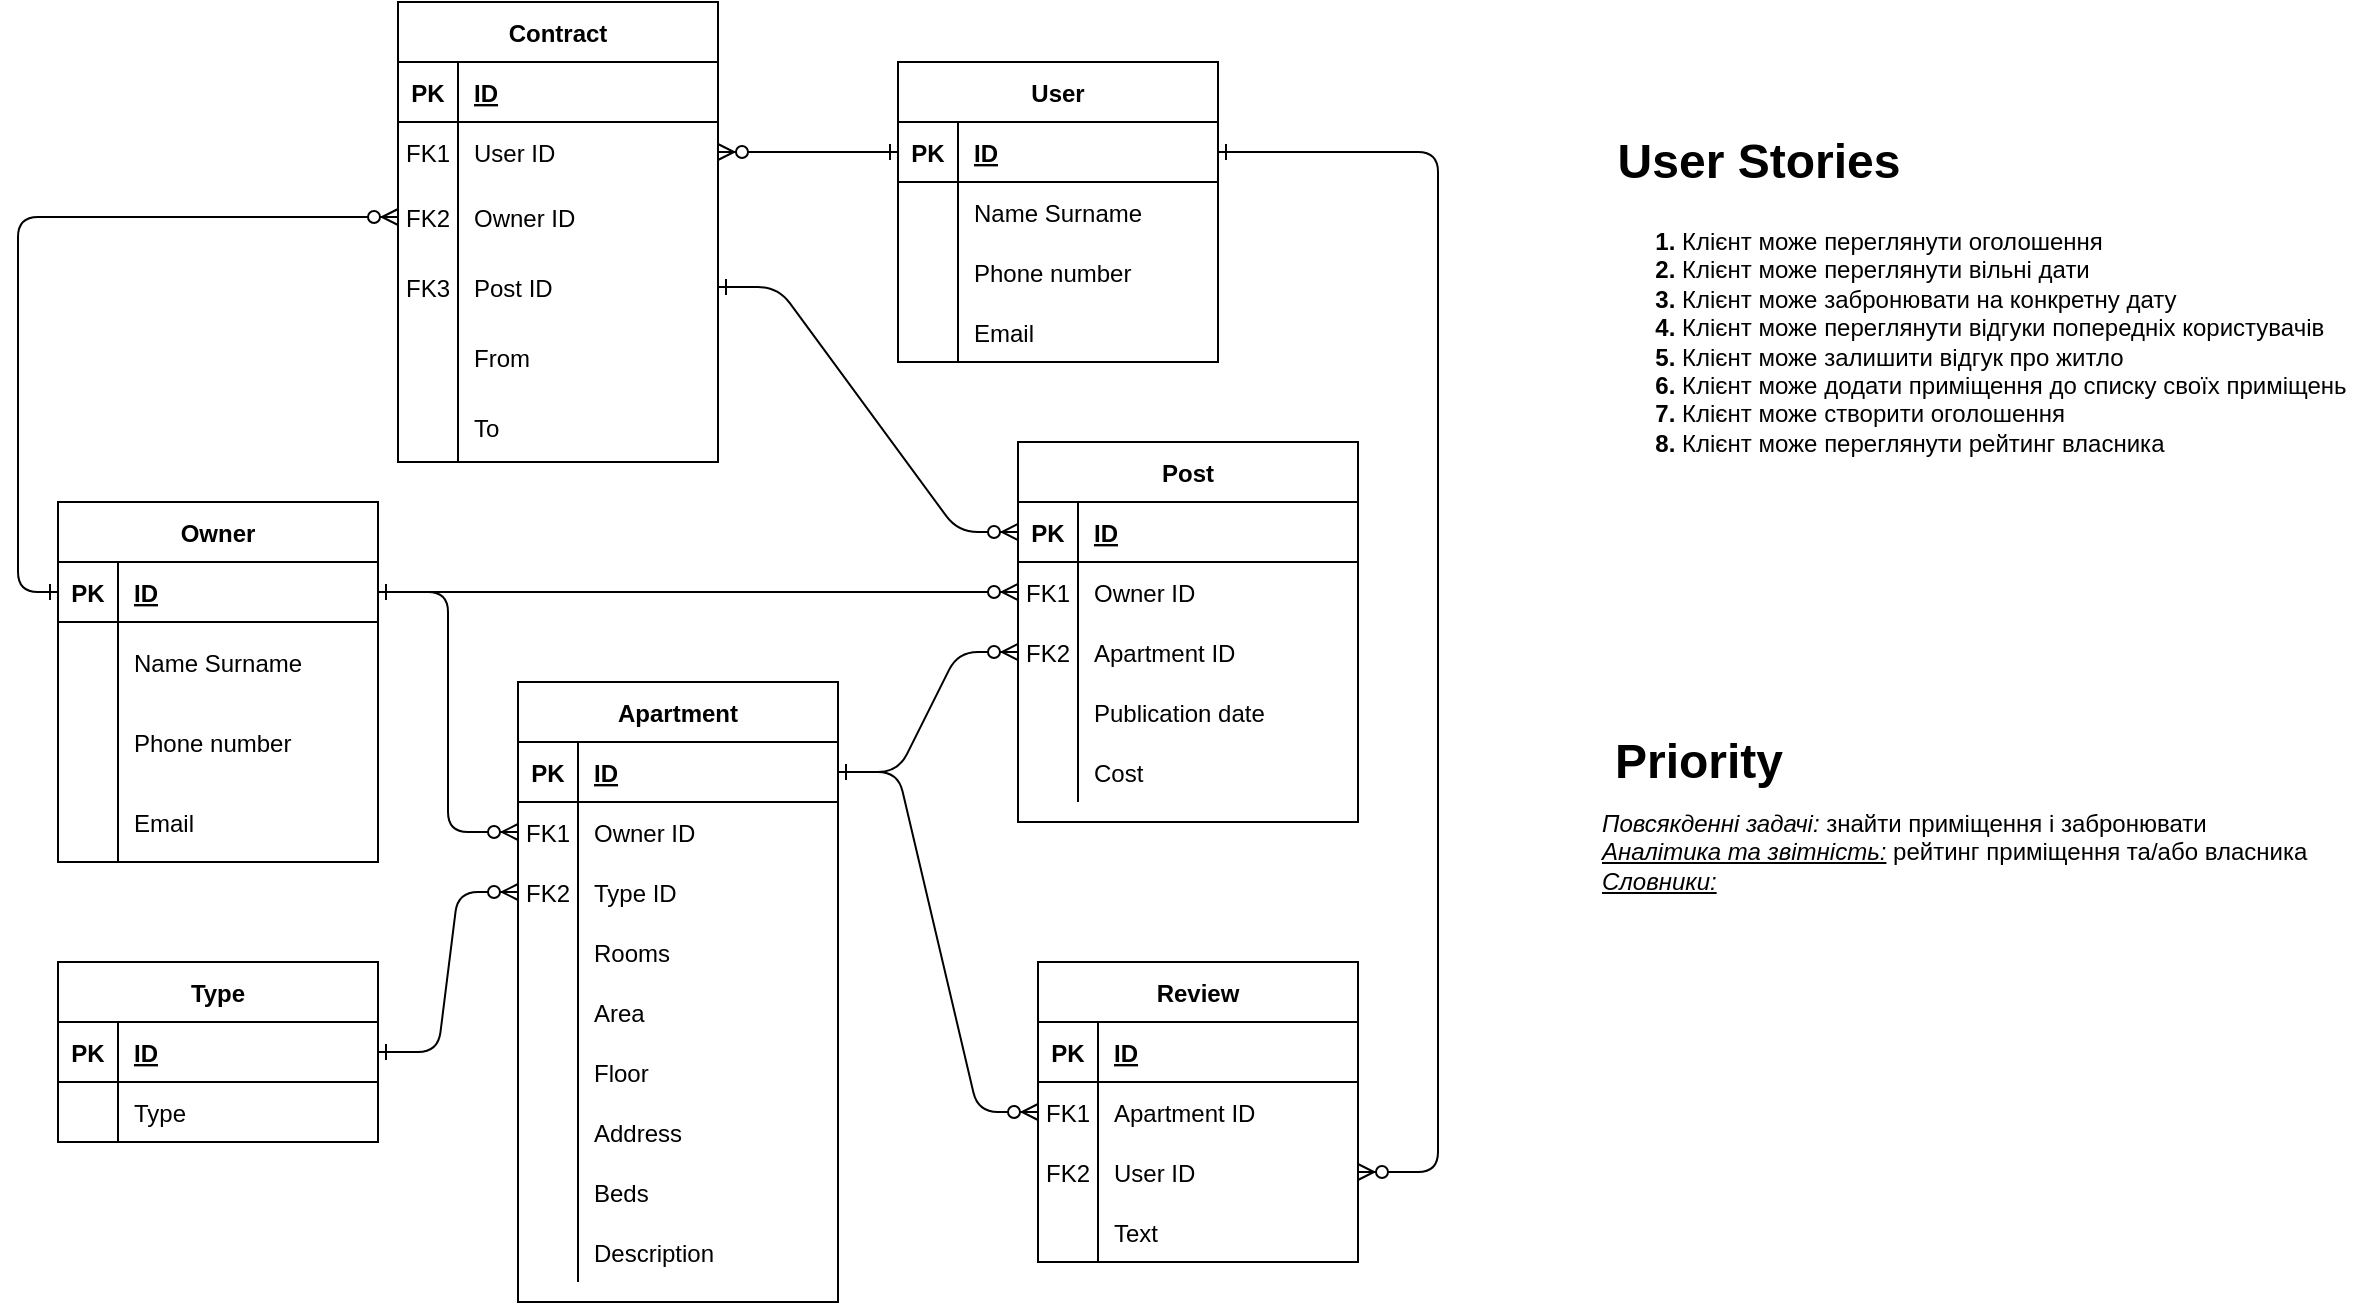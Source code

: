 <mxfile version="14.6.12" type="github">
  <diagram id="R2lEEEUBdFMjLlhIrx00" name="Page-1">
    <mxGraphModel dx="1422" dy="1933" grid="1" gridSize="10" guides="1" tooltips="1" connect="1" arrows="1" fold="1" page="1" pageScale="1" pageWidth="850" pageHeight="1100" math="0" shadow="0" extFonts="Permanent Marker^https://fonts.googleapis.com/css?family=Permanent+Marker">
      <root>
        <mxCell id="0" />
        <mxCell id="1" parent="0" />
        <mxCell id="C-vyLk0tnHw3VtMMgP7b-1" value="" style="edgeStyle=entityRelationEdgeStyle;endArrow=ERzeroToMany;startArrow=ERone;endFill=1;startFill=0;" parent="1" source="C-vyLk0tnHw3VtMMgP7b-24" target="C-vyLk0tnHw3VtMMgP7b-6" edge="1">
          <mxGeometry width="100" height="100" relative="1" as="geometry">
            <mxPoint x="430" y="990" as="sourcePoint" />
            <mxPoint x="530" y="890" as="targetPoint" />
          </mxGeometry>
        </mxCell>
        <mxCell id="C-vyLk0tnHw3VtMMgP7b-12" value="" style="edgeStyle=entityRelationEdgeStyle;endArrow=ERzeroToMany;startArrow=ERone;endFill=1;startFill=0;exitX=1;exitY=0.5;exitDx=0;exitDy=0;entryX=0;entryY=0.5;entryDx=0;entryDy=0;" parent="1" source="C-vyLk0tnHw3VtMMgP7b-14" target="C-vyLk0tnHw3VtMMgP7b-9" edge="1">
          <mxGeometry width="100" height="100" relative="1" as="geometry">
            <mxPoint x="700" y="450" as="sourcePoint" />
            <mxPoint x="730" y="650" as="targetPoint" />
          </mxGeometry>
        </mxCell>
        <mxCell id="C-vyLk0tnHw3VtMMgP7b-2" value="Post" style="shape=table;startSize=30;container=1;collapsible=1;childLayout=tableLayout;fixedRows=1;rowLines=0;fontStyle=1;align=center;resizeLast=1;" parent="1" vertex="1">
          <mxGeometry x="560" y="140" width="170" height="190" as="geometry" />
        </mxCell>
        <mxCell id="C-vyLk0tnHw3VtMMgP7b-3" value="" style="shape=partialRectangle;collapsible=0;dropTarget=0;pointerEvents=0;fillColor=none;points=[[0,0.5],[1,0.5]];portConstraint=eastwest;top=0;left=0;right=0;bottom=1;" parent="C-vyLk0tnHw3VtMMgP7b-2" vertex="1">
          <mxGeometry y="30" width="170" height="30" as="geometry" />
        </mxCell>
        <mxCell id="C-vyLk0tnHw3VtMMgP7b-4" value="PK" style="shape=partialRectangle;overflow=hidden;connectable=0;fillColor=none;top=0;left=0;bottom=0;right=0;fontStyle=1;" parent="C-vyLk0tnHw3VtMMgP7b-3" vertex="1">
          <mxGeometry width="30" height="30" as="geometry" />
        </mxCell>
        <mxCell id="C-vyLk0tnHw3VtMMgP7b-5" value="ID" style="shape=partialRectangle;overflow=hidden;connectable=0;fillColor=none;top=0;left=0;bottom=0;right=0;align=left;spacingLeft=6;fontStyle=5;" parent="C-vyLk0tnHw3VtMMgP7b-3" vertex="1">
          <mxGeometry x="30" width="140" height="30" as="geometry" />
        </mxCell>
        <mxCell id="C-vyLk0tnHw3VtMMgP7b-6" value="" style="shape=partialRectangle;collapsible=0;dropTarget=0;pointerEvents=0;fillColor=none;points=[[0,0.5],[1,0.5]];portConstraint=eastwest;top=0;left=0;right=0;bottom=0;" parent="C-vyLk0tnHw3VtMMgP7b-2" vertex="1">
          <mxGeometry y="60" width="170" height="30" as="geometry" />
        </mxCell>
        <mxCell id="C-vyLk0tnHw3VtMMgP7b-7" value="FK1" style="shape=partialRectangle;overflow=hidden;connectable=0;fillColor=none;top=0;left=0;bottom=0;right=0;" parent="C-vyLk0tnHw3VtMMgP7b-6" vertex="1">
          <mxGeometry width="30" height="30" as="geometry" />
        </mxCell>
        <mxCell id="C-vyLk0tnHw3VtMMgP7b-8" value="Owner ID" style="shape=partialRectangle;overflow=hidden;connectable=0;fillColor=none;top=0;left=0;bottom=0;right=0;align=left;spacingLeft=6;" parent="C-vyLk0tnHw3VtMMgP7b-6" vertex="1">
          <mxGeometry x="30" width="140" height="30" as="geometry" />
        </mxCell>
        <mxCell id="C-vyLk0tnHw3VtMMgP7b-9" value="" style="shape=partialRectangle;collapsible=0;dropTarget=0;pointerEvents=0;fillColor=none;points=[[0,0.5],[1,0.5]];portConstraint=eastwest;top=0;left=0;right=0;bottom=0;" parent="C-vyLk0tnHw3VtMMgP7b-2" vertex="1">
          <mxGeometry y="90" width="170" height="30" as="geometry" />
        </mxCell>
        <mxCell id="C-vyLk0tnHw3VtMMgP7b-10" value="FK2" style="shape=partialRectangle;overflow=hidden;connectable=0;fillColor=none;top=0;left=0;bottom=0;right=0;" parent="C-vyLk0tnHw3VtMMgP7b-9" vertex="1">
          <mxGeometry width="30" height="30" as="geometry" />
        </mxCell>
        <mxCell id="C-vyLk0tnHw3VtMMgP7b-11" value="Apartment ID" style="shape=partialRectangle;overflow=hidden;connectable=0;fillColor=none;top=0;left=0;bottom=0;right=0;align=left;spacingLeft=6;" parent="C-vyLk0tnHw3VtMMgP7b-9" vertex="1">
          <mxGeometry x="30" width="140" height="30" as="geometry" />
        </mxCell>
        <mxCell id="XpnV4tskkDyqHlUHWZ18-37" value="" style="shape=partialRectangle;collapsible=0;dropTarget=0;pointerEvents=0;fillColor=none;points=[[0,0.5],[1,0.5]];portConstraint=eastwest;top=0;left=0;right=0;bottom=0;" vertex="1" parent="C-vyLk0tnHw3VtMMgP7b-2">
          <mxGeometry y="120" width="170" height="30" as="geometry" />
        </mxCell>
        <mxCell id="XpnV4tskkDyqHlUHWZ18-38" value="" style="shape=partialRectangle;overflow=hidden;connectable=0;fillColor=none;top=0;left=0;bottom=0;right=0;" vertex="1" parent="XpnV4tskkDyqHlUHWZ18-37">
          <mxGeometry width="30" height="30" as="geometry" />
        </mxCell>
        <mxCell id="XpnV4tskkDyqHlUHWZ18-39" value="Publication date" style="shape=partialRectangle;overflow=hidden;connectable=0;fillColor=none;top=0;left=0;bottom=0;right=0;align=left;spacingLeft=6;" vertex="1" parent="XpnV4tskkDyqHlUHWZ18-37">
          <mxGeometry x="30" width="140" height="30" as="geometry" />
        </mxCell>
        <mxCell id="XpnV4tskkDyqHlUHWZ18-212" value="" style="shape=partialRectangle;collapsible=0;dropTarget=0;pointerEvents=0;fillColor=none;points=[[0,0.5],[1,0.5]];portConstraint=eastwest;top=0;left=0;right=0;bottom=0;" vertex="1" parent="C-vyLk0tnHw3VtMMgP7b-2">
          <mxGeometry y="150" width="170" height="30" as="geometry" />
        </mxCell>
        <mxCell id="XpnV4tskkDyqHlUHWZ18-213" value="" style="shape=partialRectangle;overflow=hidden;connectable=0;fillColor=none;top=0;left=0;bottom=0;right=0;" vertex="1" parent="XpnV4tskkDyqHlUHWZ18-212">
          <mxGeometry width="30" height="30" as="geometry" />
        </mxCell>
        <mxCell id="XpnV4tskkDyqHlUHWZ18-214" value="Cost" style="shape=partialRectangle;overflow=hidden;connectable=0;fillColor=none;top=0;left=0;bottom=0;right=0;align=left;spacingLeft=6;" vertex="1" parent="XpnV4tskkDyqHlUHWZ18-212">
          <mxGeometry x="30" width="140" height="30" as="geometry" />
        </mxCell>
        <mxCell id="C-vyLk0tnHw3VtMMgP7b-13" value="Apartment" style="shape=table;startSize=30;container=1;collapsible=1;childLayout=tableLayout;fixedRows=1;rowLines=0;fontStyle=1;align=center;resizeLast=1;" parent="1" vertex="1">
          <mxGeometry x="310" y="260" width="160" height="310" as="geometry" />
        </mxCell>
        <mxCell id="C-vyLk0tnHw3VtMMgP7b-14" value="" style="shape=partialRectangle;collapsible=0;dropTarget=0;pointerEvents=0;fillColor=none;points=[[0,0.5],[1,0.5]];portConstraint=eastwest;top=0;left=0;right=0;bottom=1;" parent="C-vyLk0tnHw3VtMMgP7b-13" vertex="1">
          <mxGeometry y="30" width="160" height="30" as="geometry" />
        </mxCell>
        <mxCell id="C-vyLk0tnHw3VtMMgP7b-15" value="PK" style="shape=partialRectangle;overflow=hidden;connectable=0;fillColor=none;top=0;left=0;bottom=0;right=0;fontStyle=1;" parent="C-vyLk0tnHw3VtMMgP7b-14" vertex="1">
          <mxGeometry width="30" height="30" as="geometry" />
        </mxCell>
        <mxCell id="C-vyLk0tnHw3VtMMgP7b-16" value="ID" style="shape=partialRectangle;overflow=hidden;connectable=0;fillColor=none;top=0;left=0;bottom=0;right=0;align=left;spacingLeft=6;fontStyle=5;" parent="C-vyLk0tnHw3VtMMgP7b-14" vertex="1">
          <mxGeometry x="30" width="130" height="30" as="geometry" />
        </mxCell>
        <mxCell id="XpnV4tskkDyqHlUHWZ18-157" value="" style="shape=partialRectangle;collapsible=0;dropTarget=0;pointerEvents=0;fillColor=none;points=[[0,0.5],[1,0.5]];portConstraint=eastwest;top=0;left=0;right=0;bottom=0;" vertex="1" parent="C-vyLk0tnHw3VtMMgP7b-13">
          <mxGeometry y="60" width="160" height="30" as="geometry" />
        </mxCell>
        <mxCell id="XpnV4tskkDyqHlUHWZ18-158" value="FK1" style="shape=partialRectangle;overflow=hidden;connectable=0;fillColor=none;top=0;left=0;bottom=0;right=0;" vertex="1" parent="XpnV4tskkDyqHlUHWZ18-157">
          <mxGeometry width="30" height="30" as="geometry" />
        </mxCell>
        <mxCell id="XpnV4tskkDyqHlUHWZ18-159" value="Owner ID" style="shape=partialRectangle;overflow=hidden;connectable=0;fillColor=none;top=0;left=0;bottom=0;right=0;align=left;spacingLeft=6;" vertex="1" parent="XpnV4tskkDyqHlUHWZ18-157">
          <mxGeometry x="30" width="130" height="30" as="geometry" />
        </mxCell>
        <mxCell id="C-vyLk0tnHw3VtMMgP7b-17" value="" style="shape=partialRectangle;collapsible=0;dropTarget=0;pointerEvents=0;fillColor=none;points=[[0,0.5],[1,0.5]];portConstraint=eastwest;top=0;left=0;right=0;bottom=0;" parent="C-vyLk0tnHw3VtMMgP7b-13" vertex="1">
          <mxGeometry y="90" width="160" height="30" as="geometry" />
        </mxCell>
        <mxCell id="C-vyLk0tnHw3VtMMgP7b-18" value="FK2" style="shape=partialRectangle;overflow=hidden;connectable=0;fillColor=none;top=0;left=0;bottom=0;right=0;" parent="C-vyLk0tnHw3VtMMgP7b-17" vertex="1">
          <mxGeometry width="30" height="30" as="geometry" />
        </mxCell>
        <mxCell id="C-vyLk0tnHw3VtMMgP7b-19" value="Type ID" style="shape=partialRectangle;overflow=hidden;connectable=0;fillColor=none;top=0;left=0;bottom=0;right=0;align=left;spacingLeft=6;" parent="C-vyLk0tnHw3VtMMgP7b-17" vertex="1">
          <mxGeometry x="30" width="130" height="30" as="geometry" />
        </mxCell>
        <mxCell id="XpnV4tskkDyqHlUHWZ18-56" value="" style="shape=partialRectangle;collapsible=0;dropTarget=0;pointerEvents=0;fillColor=none;points=[[0,0.5],[1,0.5]];portConstraint=eastwest;top=0;left=0;right=0;bottom=0;" vertex="1" parent="C-vyLk0tnHw3VtMMgP7b-13">
          <mxGeometry y="120" width="160" height="30" as="geometry" />
        </mxCell>
        <mxCell id="XpnV4tskkDyqHlUHWZ18-57" value="" style="shape=partialRectangle;overflow=hidden;connectable=0;fillColor=none;top=0;left=0;bottom=0;right=0;" vertex="1" parent="XpnV4tskkDyqHlUHWZ18-56">
          <mxGeometry width="30" height="30" as="geometry" />
        </mxCell>
        <mxCell id="XpnV4tskkDyqHlUHWZ18-58" value="Rooms" style="shape=partialRectangle;overflow=hidden;connectable=0;fillColor=none;top=0;left=0;bottom=0;right=0;align=left;spacingLeft=6;" vertex="1" parent="XpnV4tskkDyqHlUHWZ18-56">
          <mxGeometry x="30" width="130" height="30" as="geometry" />
        </mxCell>
        <mxCell id="XpnV4tskkDyqHlUHWZ18-59" value="" style="shape=partialRectangle;collapsible=0;dropTarget=0;pointerEvents=0;fillColor=none;points=[[0,0.5],[1,0.5]];portConstraint=eastwest;top=0;left=0;right=0;bottom=0;" vertex="1" parent="C-vyLk0tnHw3VtMMgP7b-13">
          <mxGeometry y="150" width="160" height="30" as="geometry" />
        </mxCell>
        <mxCell id="XpnV4tskkDyqHlUHWZ18-60" value="" style="shape=partialRectangle;overflow=hidden;connectable=0;fillColor=none;top=0;left=0;bottom=0;right=0;" vertex="1" parent="XpnV4tskkDyqHlUHWZ18-59">
          <mxGeometry width="30" height="30" as="geometry" />
        </mxCell>
        <mxCell id="XpnV4tskkDyqHlUHWZ18-61" value="Area" style="shape=partialRectangle;overflow=hidden;connectable=0;fillColor=none;top=0;left=0;bottom=0;right=0;align=left;spacingLeft=6;" vertex="1" parent="XpnV4tskkDyqHlUHWZ18-59">
          <mxGeometry x="30" width="130" height="30" as="geometry" />
        </mxCell>
        <mxCell id="XpnV4tskkDyqHlUHWZ18-93" value="" style="shape=partialRectangle;collapsible=0;dropTarget=0;pointerEvents=0;fillColor=none;points=[[0,0.5],[1,0.5]];portConstraint=eastwest;top=0;left=0;right=0;bottom=0;" vertex="1" parent="C-vyLk0tnHw3VtMMgP7b-13">
          <mxGeometry y="180" width="160" height="30" as="geometry" />
        </mxCell>
        <mxCell id="XpnV4tskkDyqHlUHWZ18-94" value="" style="shape=partialRectangle;overflow=hidden;connectable=0;fillColor=none;top=0;left=0;bottom=0;right=0;" vertex="1" parent="XpnV4tskkDyqHlUHWZ18-93">
          <mxGeometry width="30" height="30" as="geometry" />
        </mxCell>
        <mxCell id="XpnV4tskkDyqHlUHWZ18-95" value="Floor" style="shape=partialRectangle;overflow=hidden;connectable=0;fillColor=none;top=0;left=0;bottom=0;right=0;align=left;spacingLeft=6;" vertex="1" parent="XpnV4tskkDyqHlUHWZ18-93">
          <mxGeometry x="30" width="130" height="30" as="geometry" />
        </mxCell>
        <mxCell id="XpnV4tskkDyqHlUHWZ18-96" value="" style="shape=partialRectangle;collapsible=0;dropTarget=0;pointerEvents=0;fillColor=none;points=[[0,0.5],[1,0.5]];portConstraint=eastwest;top=0;left=0;right=0;bottom=0;" vertex="1" parent="C-vyLk0tnHw3VtMMgP7b-13">
          <mxGeometry y="210" width="160" height="30" as="geometry" />
        </mxCell>
        <mxCell id="XpnV4tskkDyqHlUHWZ18-97" value="" style="shape=partialRectangle;overflow=hidden;connectable=0;fillColor=none;top=0;left=0;bottom=0;right=0;" vertex="1" parent="XpnV4tskkDyqHlUHWZ18-96">
          <mxGeometry width="30" height="30" as="geometry" />
        </mxCell>
        <mxCell id="XpnV4tskkDyqHlUHWZ18-98" value="Address" style="shape=partialRectangle;overflow=hidden;connectable=0;fillColor=none;top=0;left=0;bottom=0;right=0;align=left;spacingLeft=6;" vertex="1" parent="XpnV4tskkDyqHlUHWZ18-96">
          <mxGeometry x="30" width="130" height="30" as="geometry" />
        </mxCell>
        <mxCell id="XpnV4tskkDyqHlUHWZ18-102" value="" style="shape=partialRectangle;collapsible=0;dropTarget=0;pointerEvents=0;fillColor=none;points=[[0,0.5],[1,0.5]];portConstraint=eastwest;top=0;left=0;right=0;bottom=0;" vertex="1" parent="C-vyLk0tnHw3VtMMgP7b-13">
          <mxGeometry y="240" width="160" height="30" as="geometry" />
        </mxCell>
        <mxCell id="XpnV4tskkDyqHlUHWZ18-103" value="" style="shape=partialRectangle;overflow=hidden;connectable=0;fillColor=none;top=0;left=0;bottom=0;right=0;" vertex="1" parent="XpnV4tskkDyqHlUHWZ18-102">
          <mxGeometry width="30" height="30" as="geometry" />
        </mxCell>
        <mxCell id="XpnV4tskkDyqHlUHWZ18-104" value="Beds" style="shape=partialRectangle;overflow=hidden;connectable=0;fillColor=none;top=0;left=0;bottom=0;right=0;align=left;spacingLeft=6;" vertex="1" parent="XpnV4tskkDyqHlUHWZ18-102">
          <mxGeometry x="30" width="130" height="30" as="geometry" />
        </mxCell>
        <mxCell id="XpnV4tskkDyqHlUHWZ18-163" value="" style="shape=partialRectangle;collapsible=0;dropTarget=0;pointerEvents=0;fillColor=none;points=[[0,0.5],[1,0.5]];portConstraint=eastwest;top=0;left=0;right=0;bottom=0;" vertex="1" parent="C-vyLk0tnHw3VtMMgP7b-13">
          <mxGeometry y="270" width="160" height="30" as="geometry" />
        </mxCell>
        <mxCell id="XpnV4tskkDyqHlUHWZ18-164" value="" style="shape=partialRectangle;overflow=hidden;connectable=0;fillColor=none;top=0;left=0;bottom=0;right=0;" vertex="1" parent="XpnV4tskkDyqHlUHWZ18-163">
          <mxGeometry width="30" height="30" as="geometry" />
        </mxCell>
        <mxCell id="XpnV4tskkDyqHlUHWZ18-165" value="Description" style="shape=partialRectangle;overflow=hidden;connectable=0;fillColor=none;top=0;left=0;bottom=0;right=0;align=left;spacingLeft=6;" vertex="1" parent="XpnV4tskkDyqHlUHWZ18-163">
          <mxGeometry x="30" width="130" height="30" as="geometry" />
        </mxCell>
        <mxCell id="C-vyLk0tnHw3VtMMgP7b-23" value="Owner" style="shape=table;startSize=30;container=1;collapsible=1;childLayout=tableLayout;fixedRows=1;rowLines=0;fontStyle=1;align=center;resizeLast=1;" parent="1" vertex="1">
          <mxGeometry x="80" y="170" width="160" height="180" as="geometry" />
        </mxCell>
        <mxCell id="C-vyLk0tnHw3VtMMgP7b-24" value="" style="shape=partialRectangle;collapsible=0;dropTarget=0;pointerEvents=0;fillColor=none;points=[[0,0.5],[1,0.5]];portConstraint=eastwest;top=0;left=0;right=0;bottom=1;" parent="C-vyLk0tnHw3VtMMgP7b-23" vertex="1">
          <mxGeometry y="30" width="160" height="30" as="geometry" />
        </mxCell>
        <mxCell id="C-vyLk0tnHw3VtMMgP7b-25" value="PK" style="shape=partialRectangle;overflow=hidden;connectable=0;fillColor=none;top=0;left=0;bottom=0;right=0;fontStyle=1;" parent="C-vyLk0tnHw3VtMMgP7b-24" vertex="1">
          <mxGeometry width="30" height="30" as="geometry" />
        </mxCell>
        <mxCell id="C-vyLk0tnHw3VtMMgP7b-26" value="ID" style="shape=partialRectangle;overflow=hidden;connectable=0;fillColor=none;top=0;left=0;bottom=0;right=0;align=left;spacingLeft=6;fontStyle=5;" parent="C-vyLk0tnHw3VtMMgP7b-24" vertex="1">
          <mxGeometry x="30" width="130" height="30" as="geometry" />
        </mxCell>
        <mxCell id="C-vyLk0tnHw3VtMMgP7b-27" value="" style="shape=partialRectangle;collapsible=0;dropTarget=0;pointerEvents=0;fillColor=none;points=[[0,0.5],[1,0.5]];portConstraint=eastwest;top=0;left=0;right=0;bottom=0;" parent="C-vyLk0tnHw3VtMMgP7b-23" vertex="1">
          <mxGeometry y="60" width="160" height="40" as="geometry" />
        </mxCell>
        <mxCell id="C-vyLk0tnHw3VtMMgP7b-28" value="" style="shape=partialRectangle;overflow=hidden;connectable=0;fillColor=none;top=0;left=0;bottom=0;right=0;" parent="C-vyLk0tnHw3VtMMgP7b-27" vertex="1">
          <mxGeometry width="30" height="40" as="geometry" />
        </mxCell>
        <mxCell id="C-vyLk0tnHw3VtMMgP7b-29" value="Name Surname" style="shape=partialRectangle;overflow=hidden;connectable=0;fillColor=none;top=0;left=0;bottom=0;right=0;align=left;spacingLeft=6;" parent="C-vyLk0tnHw3VtMMgP7b-27" vertex="1">
          <mxGeometry x="30" width="130" height="40" as="geometry" />
        </mxCell>
        <mxCell id="XpnV4tskkDyqHlUHWZ18-14" value="" style="shape=partialRectangle;collapsible=0;dropTarget=0;pointerEvents=0;fillColor=none;points=[[0,0.5],[1,0.5]];portConstraint=eastwest;top=0;left=0;right=0;bottom=0;" vertex="1" parent="C-vyLk0tnHw3VtMMgP7b-23">
          <mxGeometry y="100" width="160" height="40" as="geometry" />
        </mxCell>
        <mxCell id="XpnV4tskkDyqHlUHWZ18-15" value="" style="shape=partialRectangle;overflow=hidden;connectable=0;fillColor=none;top=0;left=0;bottom=0;right=0;" vertex="1" parent="XpnV4tskkDyqHlUHWZ18-14">
          <mxGeometry width="30" height="40" as="geometry" />
        </mxCell>
        <mxCell id="XpnV4tskkDyqHlUHWZ18-16" value="Phone number" style="shape=partialRectangle;overflow=hidden;connectable=0;fillColor=none;top=0;left=0;bottom=0;right=0;align=left;spacingLeft=6;" vertex="1" parent="XpnV4tskkDyqHlUHWZ18-14">
          <mxGeometry x="30" width="130" height="40" as="geometry" />
        </mxCell>
        <mxCell id="XpnV4tskkDyqHlUHWZ18-30" value="" style="shape=partialRectangle;collapsible=0;dropTarget=0;pointerEvents=0;fillColor=none;points=[[0,0.5],[1,0.5]];portConstraint=eastwest;top=0;left=0;right=0;bottom=0;" vertex="1" parent="C-vyLk0tnHw3VtMMgP7b-23">
          <mxGeometry y="140" width="160" height="40" as="geometry" />
        </mxCell>
        <mxCell id="XpnV4tskkDyqHlUHWZ18-31" value="" style="shape=partialRectangle;overflow=hidden;connectable=0;fillColor=none;top=0;left=0;bottom=0;right=0;" vertex="1" parent="XpnV4tskkDyqHlUHWZ18-30">
          <mxGeometry width="30" height="40" as="geometry" />
        </mxCell>
        <mxCell id="XpnV4tskkDyqHlUHWZ18-32" value="Email" style="shape=partialRectangle;overflow=hidden;connectable=0;fillColor=none;top=0;left=0;bottom=0;right=0;align=left;spacingLeft=6;" vertex="1" parent="XpnV4tskkDyqHlUHWZ18-30">
          <mxGeometry x="30" width="130" height="40" as="geometry" />
        </mxCell>
        <mxCell id="XpnV4tskkDyqHlUHWZ18-49" value="Type" style="shape=table;startSize=30;container=1;collapsible=1;childLayout=tableLayout;fixedRows=1;rowLines=0;fontStyle=1;align=center;resizeLast=1;" vertex="1" parent="1">
          <mxGeometry x="80" y="400" width="160" height="90" as="geometry" />
        </mxCell>
        <mxCell id="XpnV4tskkDyqHlUHWZ18-50" value="" style="shape=partialRectangle;collapsible=0;dropTarget=0;pointerEvents=0;fillColor=none;points=[[0,0.5],[1,0.5]];portConstraint=eastwest;top=0;left=0;right=0;bottom=1;" vertex="1" parent="XpnV4tskkDyqHlUHWZ18-49">
          <mxGeometry y="30" width="160" height="30" as="geometry" />
        </mxCell>
        <mxCell id="XpnV4tskkDyqHlUHWZ18-51" value="PK" style="shape=partialRectangle;overflow=hidden;connectable=0;fillColor=none;top=0;left=0;bottom=0;right=0;fontStyle=1;" vertex="1" parent="XpnV4tskkDyqHlUHWZ18-50">
          <mxGeometry width="30" height="30" as="geometry" />
        </mxCell>
        <mxCell id="XpnV4tskkDyqHlUHWZ18-52" value="ID" style="shape=partialRectangle;overflow=hidden;connectable=0;fillColor=none;top=0;left=0;bottom=0;right=0;align=left;spacingLeft=6;fontStyle=5;" vertex="1" parent="XpnV4tskkDyqHlUHWZ18-50">
          <mxGeometry x="30" width="130" height="30" as="geometry" />
        </mxCell>
        <mxCell id="XpnV4tskkDyqHlUHWZ18-53" value="" style="shape=partialRectangle;collapsible=0;dropTarget=0;pointerEvents=0;fillColor=none;points=[[0,0.5],[1,0.5]];portConstraint=eastwest;top=0;left=0;right=0;bottom=0;" vertex="1" parent="XpnV4tskkDyqHlUHWZ18-49">
          <mxGeometry y="60" width="160" height="30" as="geometry" />
        </mxCell>
        <mxCell id="XpnV4tskkDyqHlUHWZ18-54" value="" style="shape=partialRectangle;overflow=hidden;connectable=0;fillColor=none;top=0;left=0;bottom=0;right=0;" vertex="1" parent="XpnV4tskkDyqHlUHWZ18-53">
          <mxGeometry width="30" height="30" as="geometry" />
        </mxCell>
        <mxCell id="XpnV4tskkDyqHlUHWZ18-55" value="Type" style="shape=partialRectangle;overflow=hidden;connectable=0;fillColor=none;top=0;left=0;bottom=0;right=0;align=left;spacingLeft=6;" vertex="1" parent="XpnV4tskkDyqHlUHWZ18-53">
          <mxGeometry x="30" width="130" height="30" as="geometry" />
        </mxCell>
        <mxCell id="XpnV4tskkDyqHlUHWZ18-101" value="" style="edgeStyle=entityRelationEdgeStyle;endArrow=ERzeroToMany;startArrow=ERone;endFill=1;startFill=0;exitX=1;exitY=0.5;exitDx=0;exitDy=0;entryX=0;entryY=0.5;entryDx=0;entryDy=0;" edge="1" parent="1" source="XpnV4tskkDyqHlUHWZ18-50" target="C-vyLk0tnHw3VtMMgP7b-17">
          <mxGeometry width="100" height="100" relative="1" as="geometry">
            <mxPoint x="160" y="710" as="sourcePoint" />
            <mxPoint x="210" y="620" as="targetPoint" />
          </mxGeometry>
        </mxCell>
        <mxCell id="XpnV4tskkDyqHlUHWZ18-106" value="User" style="shape=table;startSize=30;container=1;collapsible=1;childLayout=tableLayout;fixedRows=1;rowLines=0;fontStyle=1;align=center;resizeLast=1;" vertex="1" parent="1">
          <mxGeometry x="500" y="-50" width="160" height="150" as="geometry" />
        </mxCell>
        <mxCell id="XpnV4tskkDyqHlUHWZ18-107" value="" style="shape=partialRectangle;collapsible=0;dropTarget=0;pointerEvents=0;fillColor=none;points=[[0,0.5],[1,0.5]];portConstraint=eastwest;top=0;left=0;right=0;bottom=1;" vertex="1" parent="XpnV4tskkDyqHlUHWZ18-106">
          <mxGeometry y="30" width="160" height="30" as="geometry" />
        </mxCell>
        <mxCell id="XpnV4tskkDyqHlUHWZ18-108" value="PK" style="shape=partialRectangle;overflow=hidden;connectable=0;fillColor=none;top=0;left=0;bottom=0;right=0;fontStyle=1;" vertex="1" parent="XpnV4tskkDyqHlUHWZ18-107">
          <mxGeometry width="30" height="30" as="geometry" />
        </mxCell>
        <mxCell id="XpnV4tskkDyqHlUHWZ18-109" value="ID" style="shape=partialRectangle;overflow=hidden;connectable=0;fillColor=none;top=0;left=0;bottom=0;right=0;align=left;spacingLeft=6;fontStyle=5;" vertex="1" parent="XpnV4tskkDyqHlUHWZ18-107">
          <mxGeometry x="30" width="130" height="30" as="geometry" />
        </mxCell>
        <mxCell id="XpnV4tskkDyqHlUHWZ18-110" value="" style="shape=partialRectangle;collapsible=0;dropTarget=0;pointerEvents=0;fillColor=none;points=[[0,0.5],[1,0.5]];portConstraint=eastwest;top=0;left=0;right=0;bottom=0;" vertex="1" parent="XpnV4tskkDyqHlUHWZ18-106">
          <mxGeometry y="60" width="160" height="30" as="geometry" />
        </mxCell>
        <mxCell id="XpnV4tskkDyqHlUHWZ18-111" value="" style="shape=partialRectangle;overflow=hidden;connectable=0;fillColor=none;top=0;left=0;bottom=0;right=0;" vertex="1" parent="XpnV4tskkDyqHlUHWZ18-110">
          <mxGeometry width="30" height="30" as="geometry" />
        </mxCell>
        <mxCell id="XpnV4tskkDyqHlUHWZ18-112" value="Name Surname" style="shape=partialRectangle;overflow=hidden;connectable=0;fillColor=none;top=0;left=0;bottom=0;right=0;align=left;spacingLeft=6;" vertex="1" parent="XpnV4tskkDyqHlUHWZ18-110">
          <mxGeometry x="30" width="130" height="30" as="geometry" />
        </mxCell>
        <mxCell id="XpnV4tskkDyqHlUHWZ18-120" value="" style="shape=partialRectangle;collapsible=0;dropTarget=0;pointerEvents=0;fillColor=none;points=[[0,0.5],[1,0.5]];portConstraint=eastwest;top=0;left=0;right=0;bottom=0;" vertex="1" parent="XpnV4tskkDyqHlUHWZ18-106">
          <mxGeometry y="90" width="160" height="30" as="geometry" />
        </mxCell>
        <mxCell id="XpnV4tskkDyqHlUHWZ18-121" value="" style="shape=partialRectangle;overflow=hidden;connectable=0;fillColor=none;top=0;left=0;bottom=0;right=0;" vertex="1" parent="XpnV4tskkDyqHlUHWZ18-120">
          <mxGeometry width="30" height="30" as="geometry" />
        </mxCell>
        <mxCell id="XpnV4tskkDyqHlUHWZ18-122" value="Phone number" style="shape=partialRectangle;overflow=hidden;connectable=0;fillColor=none;top=0;left=0;bottom=0;right=0;align=left;spacingLeft=6;" vertex="1" parent="XpnV4tskkDyqHlUHWZ18-120">
          <mxGeometry x="30" width="130" height="30" as="geometry" />
        </mxCell>
        <mxCell id="XpnV4tskkDyqHlUHWZ18-133" value="" style="shape=partialRectangle;collapsible=0;dropTarget=0;pointerEvents=0;fillColor=none;points=[[0,0.5],[1,0.5]];portConstraint=eastwest;top=0;left=0;right=0;bottom=0;" vertex="1" parent="XpnV4tskkDyqHlUHWZ18-106">
          <mxGeometry y="120" width="160" height="30" as="geometry" />
        </mxCell>
        <mxCell id="XpnV4tskkDyqHlUHWZ18-134" value="" style="shape=partialRectangle;overflow=hidden;connectable=0;fillColor=none;top=0;left=0;bottom=0;right=0;" vertex="1" parent="XpnV4tskkDyqHlUHWZ18-133">
          <mxGeometry width="30" height="30" as="geometry" />
        </mxCell>
        <mxCell id="XpnV4tskkDyqHlUHWZ18-135" value="Email" style="shape=partialRectangle;overflow=hidden;connectable=0;fillColor=none;top=0;left=0;bottom=0;right=0;align=left;spacingLeft=6;" vertex="1" parent="XpnV4tskkDyqHlUHWZ18-133">
          <mxGeometry x="30" width="130" height="30" as="geometry" />
        </mxCell>
        <mxCell id="XpnV4tskkDyqHlUHWZ18-136" value="Contract" style="shape=table;startSize=30;container=1;collapsible=1;childLayout=tableLayout;fixedRows=1;rowLines=0;fontStyle=1;align=center;resizeLast=1;" vertex="1" parent="1">
          <mxGeometry x="250" y="-80" width="160" height="230" as="geometry" />
        </mxCell>
        <mxCell id="XpnV4tskkDyqHlUHWZ18-137" value="" style="shape=partialRectangle;collapsible=0;dropTarget=0;pointerEvents=0;fillColor=none;points=[[0,0.5],[1,0.5]];portConstraint=eastwest;top=0;left=0;right=0;bottom=1;" vertex="1" parent="XpnV4tskkDyqHlUHWZ18-136">
          <mxGeometry y="30" width="160" height="30" as="geometry" />
        </mxCell>
        <mxCell id="XpnV4tskkDyqHlUHWZ18-138" value="PK" style="shape=partialRectangle;overflow=hidden;connectable=0;fillColor=none;top=0;left=0;bottom=0;right=0;fontStyle=1;" vertex="1" parent="XpnV4tskkDyqHlUHWZ18-137">
          <mxGeometry width="30" height="30" as="geometry" />
        </mxCell>
        <mxCell id="XpnV4tskkDyqHlUHWZ18-139" value="ID" style="shape=partialRectangle;overflow=hidden;connectable=0;fillColor=none;top=0;left=0;bottom=0;right=0;align=left;spacingLeft=6;fontStyle=5;" vertex="1" parent="XpnV4tskkDyqHlUHWZ18-137">
          <mxGeometry x="30" width="130" height="30" as="geometry" />
        </mxCell>
        <mxCell id="XpnV4tskkDyqHlUHWZ18-140" value="" style="shape=partialRectangle;collapsible=0;dropTarget=0;pointerEvents=0;fillColor=none;points=[[0,0.5],[1,0.5]];portConstraint=eastwest;top=0;left=0;right=0;bottom=0;" vertex="1" parent="XpnV4tskkDyqHlUHWZ18-136">
          <mxGeometry y="60" width="160" height="30" as="geometry" />
        </mxCell>
        <mxCell id="XpnV4tskkDyqHlUHWZ18-141" value="FK1" style="shape=partialRectangle;overflow=hidden;connectable=0;fillColor=none;top=0;left=0;bottom=0;right=0;" vertex="1" parent="XpnV4tskkDyqHlUHWZ18-140">
          <mxGeometry width="30" height="30" as="geometry" />
        </mxCell>
        <mxCell id="XpnV4tskkDyqHlUHWZ18-142" value="User ID" style="shape=partialRectangle;overflow=hidden;connectable=0;fillColor=none;top=0;left=0;bottom=0;right=0;align=left;spacingLeft=6;" vertex="1" parent="XpnV4tskkDyqHlUHWZ18-140">
          <mxGeometry x="30" width="130" height="30" as="geometry" />
        </mxCell>
        <mxCell id="XpnV4tskkDyqHlUHWZ18-143" value="" style="shape=partialRectangle;collapsible=0;dropTarget=0;pointerEvents=0;fillColor=none;points=[[0,0.5],[1,0.5]];portConstraint=eastwest;top=0;left=0;right=0;bottom=0;" vertex="1" parent="XpnV4tskkDyqHlUHWZ18-136">
          <mxGeometry y="90" width="160" height="35" as="geometry" />
        </mxCell>
        <mxCell id="XpnV4tskkDyqHlUHWZ18-144" value="FK2" style="shape=partialRectangle;overflow=hidden;connectable=0;fillColor=none;top=0;left=0;bottom=0;right=0;" vertex="1" parent="XpnV4tskkDyqHlUHWZ18-143">
          <mxGeometry width="30" height="35" as="geometry" />
        </mxCell>
        <mxCell id="XpnV4tskkDyqHlUHWZ18-145" value="Owner ID" style="shape=partialRectangle;overflow=hidden;connectable=0;fillColor=none;top=0;left=0;bottom=0;right=0;align=left;spacingLeft=6;" vertex="1" parent="XpnV4tskkDyqHlUHWZ18-143">
          <mxGeometry x="30" width="130" height="35" as="geometry" />
        </mxCell>
        <mxCell id="XpnV4tskkDyqHlUHWZ18-148" value="" style="shape=partialRectangle;collapsible=0;dropTarget=0;pointerEvents=0;fillColor=none;points=[[0,0.5],[1,0.5]];portConstraint=eastwest;top=0;left=0;right=0;bottom=0;" vertex="1" parent="XpnV4tskkDyqHlUHWZ18-136">
          <mxGeometry y="125" width="160" height="35" as="geometry" />
        </mxCell>
        <mxCell id="XpnV4tskkDyqHlUHWZ18-149" value="FK3" style="shape=partialRectangle;overflow=hidden;connectable=0;fillColor=none;top=0;left=0;bottom=0;right=0;" vertex="1" parent="XpnV4tskkDyqHlUHWZ18-148">
          <mxGeometry width="30" height="35" as="geometry" />
        </mxCell>
        <mxCell id="XpnV4tskkDyqHlUHWZ18-150" value="Post ID" style="shape=partialRectangle;overflow=hidden;connectable=0;fillColor=none;top=0;left=0;bottom=0;right=0;align=left;spacingLeft=6;" vertex="1" parent="XpnV4tskkDyqHlUHWZ18-148">
          <mxGeometry x="30" width="130" height="35" as="geometry" />
        </mxCell>
        <mxCell id="XpnV4tskkDyqHlUHWZ18-193" value="" style="shape=partialRectangle;collapsible=0;dropTarget=0;pointerEvents=0;fillColor=none;points=[[0,0.5],[1,0.5]];portConstraint=eastwest;top=0;left=0;right=0;bottom=0;" vertex="1" parent="XpnV4tskkDyqHlUHWZ18-136">
          <mxGeometry y="160" width="160" height="35" as="geometry" />
        </mxCell>
        <mxCell id="XpnV4tskkDyqHlUHWZ18-194" value="" style="shape=partialRectangle;overflow=hidden;connectable=0;fillColor=none;top=0;left=0;bottom=0;right=0;" vertex="1" parent="XpnV4tskkDyqHlUHWZ18-193">
          <mxGeometry width="30" height="35" as="geometry" />
        </mxCell>
        <mxCell id="XpnV4tskkDyqHlUHWZ18-195" value="From" style="shape=partialRectangle;overflow=hidden;connectable=0;fillColor=none;top=0;left=0;bottom=0;right=0;align=left;spacingLeft=6;" vertex="1" parent="XpnV4tskkDyqHlUHWZ18-193">
          <mxGeometry x="30" width="130" height="35" as="geometry" />
        </mxCell>
        <mxCell id="XpnV4tskkDyqHlUHWZ18-196" value="" style="shape=partialRectangle;collapsible=0;dropTarget=0;pointerEvents=0;fillColor=none;points=[[0,0.5],[1,0.5]];portConstraint=eastwest;top=0;left=0;right=0;bottom=0;" vertex="1" parent="XpnV4tskkDyqHlUHWZ18-136">
          <mxGeometry y="195" width="160" height="35" as="geometry" />
        </mxCell>
        <mxCell id="XpnV4tskkDyqHlUHWZ18-197" value="" style="shape=partialRectangle;overflow=hidden;connectable=0;fillColor=none;top=0;left=0;bottom=0;right=0;" vertex="1" parent="XpnV4tskkDyqHlUHWZ18-196">
          <mxGeometry width="30" height="35" as="geometry" />
        </mxCell>
        <mxCell id="XpnV4tskkDyqHlUHWZ18-198" value="To" style="shape=partialRectangle;overflow=hidden;connectable=0;fillColor=none;top=0;left=0;bottom=0;right=0;align=left;spacingLeft=6;" vertex="1" parent="XpnV4tskkDyqHlUHWZ18-196">
          <mxGeometry x="30" width="130" height="35" as="geometry" />
        </mxCell>
        <mxCell id="XpnV4tskkDyqHlUHWZ18-146" value="" style="edgeStyle=entityRelationEdgeStyle;endArrow=ERzeroToMany;startArrow=ERone;endFill=1;startFill=0;exitX=0;exitY=0.5;exitDx=0;exitDy=0;entryX=1;entryY=0.5;entryDx=0;entryDy=0;" edge="1" parent="1" source="XpnV4tskkDyqHlUHWZ18-107" target="XpnV4tskkDyqHlUHWZ18-140">
          <mxGeometry width="100" height="100" relative="1" as="geometry">
            <mxPoint x="260" y="225" as="sourcePoint" />
            <mxPoint x="560" y="255" as="targetPoint" />
          </mxGeometry>
        </mxCell>
        <mxCell id="XpnV4tskkDyqHlUHWZ18-147" value="" style="edgeStyle=elbowEdgeStyle;endArrow=ERzeroToMany;startArrow=ERone;endFill=1;startFill=0;exitX=0;exitY=0.5;exitDx=0;exitDy=0;entryX=0;entryY=0.5;entryDx=0;entryDy=0;" edge="1" parent="1" source="C-vyLk0tnHw3VtMMgP7b-24" target="XpnV4tskkDyqHlUHWZ18-143">
          <mxGeometry width="100" height="100" relative="1" as="geometry">
            <mxPoint x="80" y="205" as="sourcePoint" />
            <mxPoint x="200" y="90" as="targetPoint" />
            <Array as="points">
              <mxPoint x="60" y="130" />
            </Array>
          </mxGeometry>
        </mxCell>
        <mxCell id="XpnV4tskkDyqHlUHWZ18-151" value="" style="edgeStyle=entityRelationEdgeStyle;endArrow=ERzeroToMany;startArrow=ERone;endFill=1;startFill=0;exitX=1;exitY=0.5;exitDx=0;exitDy=0;entryX=0;entryY=0.5;entryDx=0;entryDy=0;" edge="1" parent="1" source="XpnV4tskkDyqHlUHWZ18-148" target="C-vyLk0tnHw3VtMMgP7b-3">
          <mxGeometry width="100" height="100" relative="1" as="geometry">
            <mxPoint x="460" y="190" as="sourcePoint" />
            <mxPoint x="410" y="232.5" as="targetPoint" />
          </mxGeometry>
        </mxCell>
        <mxCell id="XpnV4tskkDyqHlUHWZ18-153" value="" style="endArrow=ERzeroToMany;startArrow=ERone;endFill=1;startFill=0;entryX=0;entryY=0.5;entryDx=0;entryDy=0;exitX=1;exitY=0.5;exitDx=0;exitDy=0;edgeStyle=elbowEdgeStyle;" edge="1" parent="1" source="C-vyLk0tnHw3VtMMgP7b-24" target="XpnV4tskkDyqHlUHWZ18-157">
          <mxGeometry width="100" height="100" relative="1" as="geometry">
            <mxPoint x="260" y="240" as="sourcePoint" />
            <mxPoint x="260" y="340" as="targetPoint" />
          </mxGeometry>
        </mxCell>
        <mxCell id="XpnV4tskkDyqHlUHWZ18-161" value="&lt;ol style=&quot;font-size: 12px&quot;&gt;&lt;li style=&quot;font-size: 12px&quot;&gt;&lt;span style=&quot;font-weight: normal&quot;&gt;Клієнт може переглянути оголошення&lt;/span&gt;&lt;/li&gt;&lt;li style=&quot;font-size: 12px&quot;&gt;&lt;span style=&quot;font-weight: normal&quot;&gt;Клієнт може переглянути вільні дати&lt;/span&gt;&lt;/li&gt;&lt;li style=&quot;font-size: 12px&quot;&gt;&lt;span style=&quot;font-weight: normal&quot;&gt;Клієнт може забронювати на конкретну дату&lt;/span&gt;&lt;/li&gt;&lt;li&gt;&lt;span style=&quot;font-weight: normal&quot;&gt;Клієнт може переглянути відгуки попередніх користувачів&lt;/span&gt;&lt;/li&gt;&lt;li style=&quot;font-size: 12px&quot;&gt;&lt;span style=&quot;font-weight: normal&quot;&gt;Клієнт може залишити відгук про житло&lt;/span&gt;&lt;/li&gt;&lt;li style=&quot;font-size: 12px&quot;&gt;&lt;span style=&quot;font-weight: normal&quot;&gt;Клієнт може додати приміщення до списку своїх приміщень&lt;/span&gt;&lt;/li&gt;&lt;li style=&quot;font-size: 12px&quot;&gt;&lt;span style=&quot;font-weight: normal&quot;&gt;Клієнт може створити оголошення&lt;/span&gt;&lt;/li&gt;&lt;li style=&quot;font-size: 12px&quot;&gt;&lt;span style=&quot;font-weight: normal&quot;&gt;Клієнт може переглянути рейтинг власника&lt;/span&gt;&lt;/li&gt;&lt;/ol&gt;" style="text;html=1;align=left;verticalAlign=middle;resizable=0;points=[];autosize=1;strokeColor=none;fontStyle=1;horizontal=1;fontSize=12;" vertex="1" parent="1">
          <mxGeometry x="850" y="20" width="390" height="140" as="geometry" />
        </mxCell>
        <mxCell id="XpnV4tskkDyqHlUHWZ18-162" value="User Stories" style="text;strokeColor=none;fillColor=none;html=1;fontSize=24;fontStyle=1;verticalAlign=middle;align=center;" vertex="1" parent="1">
          <mxGeometry x="850" y="-20" width="160" height="40" as="geometry" />
        </mxCell>
        <mxCell id="XpnV4tskkDyqHlUHWZ18-169" value="Review" style="shape=table;startSize=30;container=1;collapsible=1;childLayout=tableLayout;fixedRows=1;rowLines=0;fontStyle=1;align=center;resizeLast=1;" vertex="1" parent="1">
          <mxGeometry x="570" y="400" width="160" height="150" as="geometry" />
        </mxCell>
        <mxCell id="XpnV4tskkDyqHlUHWZ18-170" value="" style="shape=partialRectangle;collapsible=0;dropTarget=0;pointerEvents=0;fillColor=none;points=[[0,0.5],[1,0.5]];portConstraint=eastwest;top=0;left=0;right=0;bottom=1;" vertex="1" parent="XpnV4tskkDyqHlUHWZ18-169">
          <mxGeometry y="30" width="160" height="30" as="geometry" />
        </mxCell>
        <mxCell id="XpnV4tskkDyqHlUHWZ18-171" value="PK" style="shape=partialRectangle;overflow=hidden;connectable=0;fillColor=none;top=0;left=0;bottom=0;right=0;fontStyle=1;" vertex="1" parent="XpnV4tskkDyqHlUHWZ18-170">
          <mxGeometry width="30" height="30" as="geometry" />
        </mxCell>
        <mxCell id="XpnV4tskkDyqHlUHWZ18-172" value="ID" style="shape=partialRectangle;overflow=hidden;connectable=0;fillColor=none;top=0;left=0;bottom=0;right=0;align=left;spacingLeft=6;fontStyle=5;" vertex="1" parent="XpnV4tskkDyqHlUHWZ18-170">
          <mxGeometry x="30" width="130" height="30" as="geometry" />
        </mxCell>
        <mxCell id="XpnV4tskkDyqHlUHWZ18-173" value="" style="shape=partialRectangle;collapsible=0;dropTarget=0;pointerEvents=0;fillColor=none;points=[[0,0.5],[1,0.5]];portConstraint=eastwest;top=0;left=0;right=0;bottom=0;" vertex="1" parent="XpnV4tskkDyqHlUHWZ18-169">
          <mxGeometry y="60" width="160" height="30" as="geometry" />
        </mxCell>
        <mxCell id="XpnV4tskkDyqHlUHWZ18-174" value="FK1" style="shape=partialRectangle;overflow=hidden;connectable=0;fillColor=none;top=0;left=0;bottom=0;right=0;" vertex="1" parent="XpnV4tskkDyqHlUHWZ18-173">
          <mxGeometry width="30" height="30" as="geometry" />
        </mxCell>
        <mxCell id="XpnV4tskkDyqHlUHWZ18-175" value="Apartment ID" style="shape=partialRectangle;overflow=hidden;connectable=0;fillColor=none;top=0;left=0;bottom=0;right=0;align=left;spacingLeft=6;" vertex="1" parent="XpnV4tskkDyqHlUHWZ18-173">
          <mxGeometry x="30" width="130" height="30" as="geometry" />
        </mxCell>
        <mxCell id="XpnV4tskkDyqHlUHWZ18-184" value="" style="shape=partialRectangle;collapsible=0;dropTarget=0;pointerEvents=0;fillColor=none;points=[[0,0.5],[1,0.5]];portConstraint=eastwest;top=0;left=0;right=0;bottom=0;" vertex="1" parent="XpnV4tskkDyqHlUHWZ18-169">
          <mxGeometry y="90" width="160" height="30" as="geometry" />
        </mxCell>
        <mxCell id="XpnV4tskkDyqHlUHWZ18-185" value="FK2" style="shape=partialRectangle;overflow=hidden;connectable=0;fillColor=none;top=0;left=0;bottom=0;right=0;" vertex="1" parent="XpnV4tskkDyqHlUHWZ18-184">
          <mxGeometry width="30" height="30" as="geometry" />
        </mxCell>
        <mxCell id="XpnV4tskkDyqHlUHWZ18-186" value="User ID" style="shape=partialRectangle;overflow=hidden;connectable=0;fillColor=none;top=0;left=0;bottom=0;right=0;align=left;spacingLeft=6;" vertex="1" parent="XpnV4tskkDyqHlUHWZ18-184">
          <mxGeometry x="30" width="130" height="30" as="geometry" />
        </mxCell>
        <mxCell id="XpnV4tskkDyqHlUHWZ18-189" value="" style="shape=partialRectangle;collapsible=0;dropTarget=0;pointerEvents=0;fillColor=none;points=[[0,0.5],[1,0.5]];portConstraint=eastwest;top=0;left=0;right=0;bottom=0;" vertex="1" parent="XpnV4tskkDyqHlUHWZ18-169">
          <mxGeometry y="120" width="160" height="30" as="geometry" />
        </mxCell>
        <mxCell id="XpnV4tskkDyqHlUHWZ18-190" value="" style="shape=partialRectangle;overflow=hidden;connectable=0;fillColor=none;top=0;left=0;bottom=0;right=0;" vertex="1" parent="XpnV4tskkDyqHlUHWZ18-189">
          <mxGeometry width="30" height="30" as="geometry" />
        </mxCell>
        <mxCell id="XpnV4tskkDyqHlUHWZ18-191" value="Text" style="shape=partialRectangle;overflow=hidden;connectable=0;fillColor=none;top=0;left=0;bottom=0;right=0;align=left;spacingLeft=6;" vertex="1" parent="XpnV4tskkDyqHlUHWZ18-189">
          <mxGeometry x="30" width="130" height="30" as="geometry" />
        </mxCell>
        <mxCell id="XpnV4tskkDyqHlUHWZ18-176" value="" style="edgeStyle=entityRelationEdgeStyle;endArrow=ERzeroToMany;startArrow=ERone;endFill=1;startFill=0;exitX=1;exitY=0.5;exitDx=0;exitDy=0;entryX=0;entryY=0.5;entryDx=0;entryDy=0;" edge="1" parent="1" source="C-vyLk0tnHw3VtMMgP7b-14" target="XpnV4tskkDyqHlUHWZ18-173">
          <mxGeometry width="100" height="100" relative="1" as="geometry">
            <mxPoint x="480" y="355" as="sourcePoint" />
            <mxPoint x="570" y="305" as="targetPoint" />
          </mxGeometry>
        </mxCell>
        <mxCell id="XpnV4tskkDyqHlUHWZ18-188" value="" style="edgeStyle=elbowEdgeStyle;endArrow=ERzeroToMany;startArrow=ERone;endFill=1;startFill=0;exitX=1;exitY=0.5;exitDx=0;exitDy=0;entryX=1;entryY=0.5;entryDx=0;entryDy=0;" edge="1" parent="1" source="XpnV4tskkDyqHlUHWZ18-107" target="XpnV4tskkDyqHlUHWZ18-184">
          <mxGeometry width="100" height="100" relative="1" as="geometry">
            <mxPoint x="690" y="100" as="sourcePoint" />
            <mxPoint x="1010" y="160" as="targetPoint" />
            <Array as="points">
              <mxPoint x="770" y="150" />
              <mxPoint x="780" y="290" />
            </Array>
          </mxGeometry>
        </mxCell>
        <mxCell id="XpnV4tskkDyqHlUHWZ18-199" value="Priority" style="text;strokeColor=none;fillColor=none;html=1;fontSize=24;fontStyle=1;verticalAlign=middle;align=center;" vertex="1" parent="1">
          <mxGeometry x="850" y="280" width="100" height="40" as="geometry" />
        </mxCell>
        <mxCell id="XpnV4tskkDyqHlUHWZ18-200" value="&lt;i&gt;Повсякденні задачі:&lt;/i&gt;&amp;nbsp;знайти приміщення і забронювати&lt;br&gt;&lt;i&gt;&lt;u&gt;Аналітика та звітність:&lt;/u&gt;&lt;/i&gt; рейтинг приміщення та/або власника&lt;br&gt;&lt;u&gt;&lt;i&gt;Словники:&lt;/i&gt;&lt;/u&gt;&amp;nbsp;" style="text;html=1;align=left;verticalAlign=middle;resizable=0;points=[];autosize=1;strokeColor=none;fontSize=12;" vertex="1" parent="1">
          <mxGeometry x="850" y="320" width="370" height="50" as="geometry" />
        </mxCell>
      </root>
    </mxGraphModel>
  </diagram>
</mxfile>
